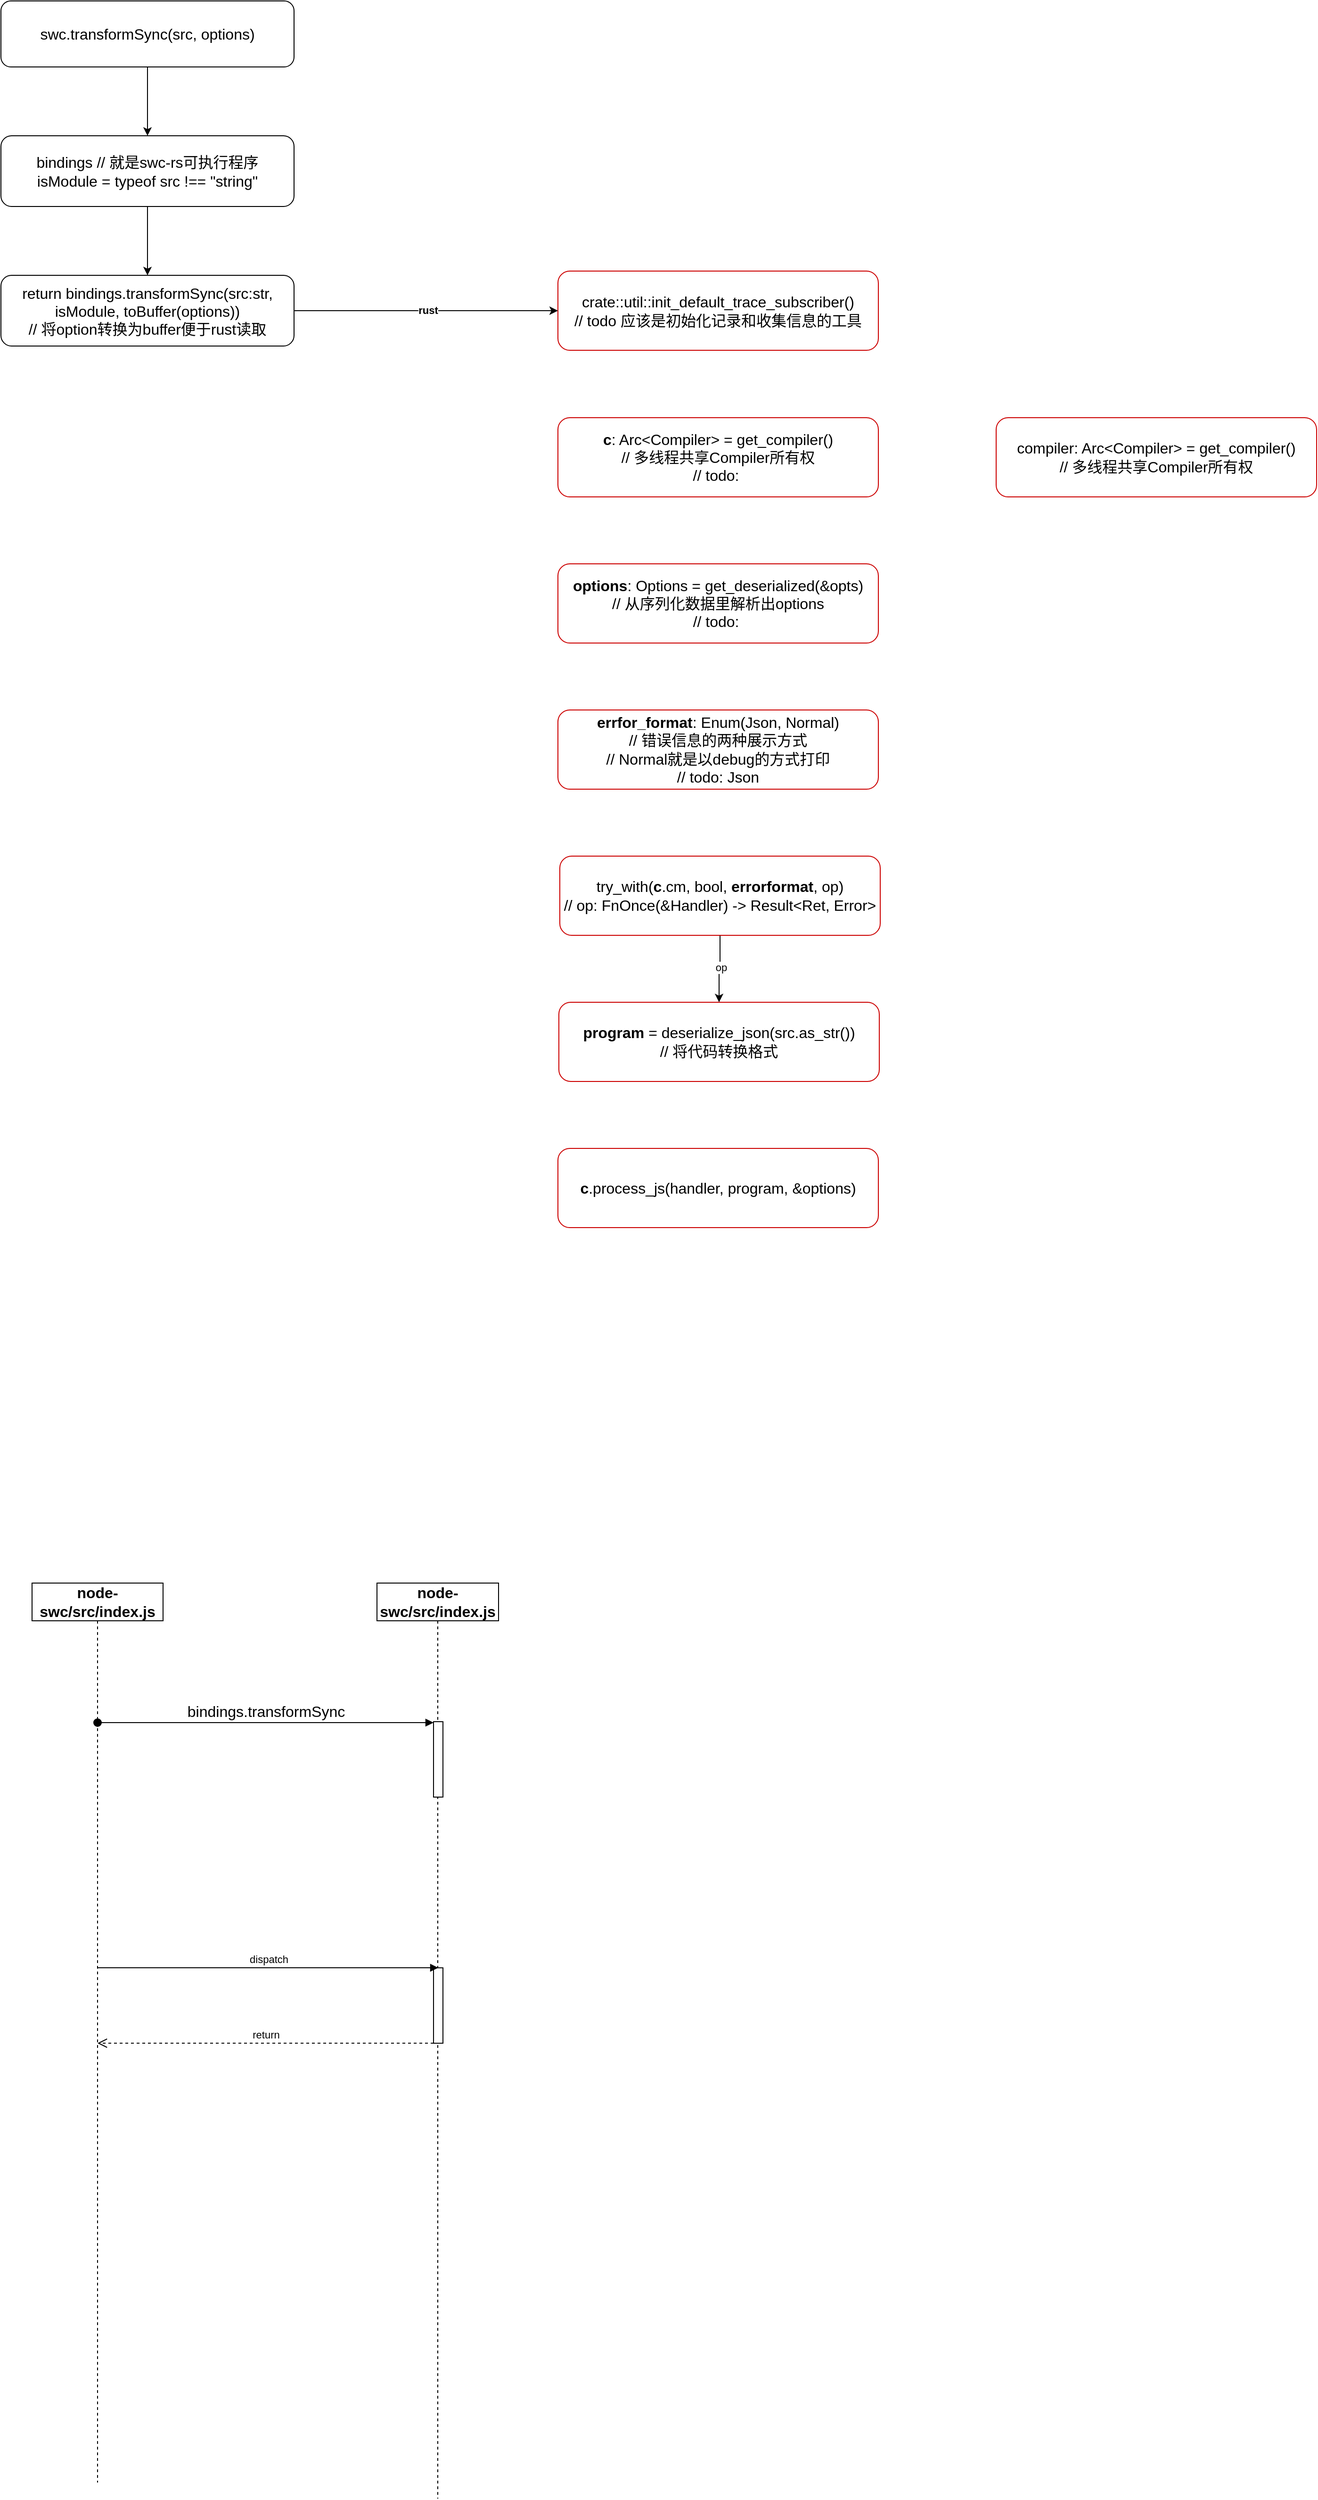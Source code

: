 <mxfile version="21.6.1" type="github">
  <diagram name="第 1 页" id="vicb9nob8JcBcUOfZWf1">
    <mxGraphModel dx="555" dy="669" grid="0" gridSize="14" guides="1" tooltips="1" connect="1" arrows="1" fold="1" page="0" pageScale="1" pageWidth="827" pageHeight="1169" math="0" shadow="0">
      <root>
        <mxCell id="0" />
        <mxCell id="1" parent="0" />
        <mxCell id="tv0lrHKJMZ2K0MkYr-PI-4" style="edgeStyle=orthogonalEdgeStyle;rounded=0;orthogonalLoop=1;jettySize=auto;html=1;exitX=0.5;exitY=1;exitDx=0;exitDy=0;entryX=0.5;entryY=0;entryDx=0;entryDy=0;" edge="1" parent="1" source="_YY484bC7Gj4B44uen5N-1" target="tv0lrHKJMZ2K0MkYr-PI-1">
          <mxGeometry relative="1" as="geometry" />
        </mxCell>
        <mxCell id="_YY484bC7Gj4B44uen5N-1" value="&lt;font style=&quot;font-size: 16px;&quot;&gt;swc.transformSync(src, options)&lt;/font&gt;" style="rounded=1;whiteSpace=wrap;html=1;" parent="1" vertex="1">
          <mxGeometry x="519" y="212" width="311" height="70" as="geometry" />
        </mxCell>
        <mxCell id="tv0lrHKJMZ2K0MkYr-PI-5" style="edgeStyle=orthogonalEdgeStyle;rounded=0;orthogonalLoop=1;jettySize=auto;html=1;exitX=0.5;exitY=1;exitDx=0;exitDy=0;entryX=0.5;entryY=0;entryDx=0;entryDy=0;" edge="1" parent="1" source="tv0lrHKJMZ2K0MkYr-PI-1" target="tv0lrHKJMZ2K0MkYr-PI-2">
          <mxGeometry relative="1" as="geometry" />
        </mxCell>
        <mxCell id="tv0lrHKJMZ2K0MkYr-PI-1" value="&lt;font style=&quot;font-size: 16px;&quot;&gt;bindings // 就是swc-rs可执行程序&lt;br&gt;isModule = typeof src !== &quot;string&quot;&lt;br&gt;&lt;/font&gt;" style="rounded=1;whiteSpace=wrap;html=1;" vertex="1" parent="1">
          <mxGeometry x="519" y="355" width="311" height="75" as="geometry" />
        </mxCell>
        <mxCell id="tv0lrHKJMZ2K0MkYr-PI-7" style="edgeStyle=orthogonalEdgeStyle;rounded=0;orthogonalLoop=1;jettySize=auto;html=1;exitX=1;exitY=0.5;exitDx=0;exitDy=0;entryX=0;entryY=0.5;entryDx=0;entryDy=0;" edge="1" parent="1" source="tv0lrHKJMZ2K0MkYr-PI-2" target="tv0lrHKJMZ2K0MkYr-PI-6">
          <mxGeometry relative="1" as="geometry" />
        </mxCell>
        <mxCell id="tv0lrHKJMZ2K0MkYr-PI-8" value="rust" style="edgeLabel;html=1;align=center;verticalAlign=middle;resizable=0;points=[];fontStyle=1" vertex="1" connectable="0" parent="tv0lrHKJMZ2K0MkYr-PI-7">
          <mxGeometry x="0.015" y="-1" relative="1" as="geometry">
            <mxPoint y="-2" as="offset" />
          </mxGeometry>
        </mxCell>
        <mxCell id="tv0lrHKJMZ2K0MkYr-PI-2" value="&lt;font style=&quot;font-size: 16px;&quot;&gt;return bindings.transformSync(src:str,&lt;br&gt;isModule, toBuffer(options))&lt;br&gt;// 将option转换为buffer便于rust读取&lt;br&gt;&lt;/font&gt;" style="rounded=1;whiteSpace=wrap;html=1;" vertex="1" parent="1">
          <mxGeometry x="519" y="503" width="311" height="75" as="geometry" />
        </mxCell>
        <mxCell id="tv0lrHKJMZ2K0MkYr-PI-6" value="&lt;font style=&quot;font-size: 16px;&quot;&gt;crate::util::init_default_trace_subscriber()&lt;br&gt;// todo 应该是初始化记录和收集信息的工具&lt;br&gt;&lt;/font&gt;" style="rounded=1;whiteSpace=wrap;html=1;strokeColor=#CC0000;" vertex="1" parent="1">
          <mxGeometry x="1110" y="498.5" width="340" height="84" as="geometry" />
        </mxCell>
        <mxCell id="tv0lrHKJMZ2K0MkYr-PI-9" value="&lt;font style=&quot;font-size: 16px;&quot;&gt;&lt;b&gt;c&lt;/b&gt;: Arc&amp;lt;Compiler&amp;gt; = get_compiler()&lt;br&gt;// 多线程共享Compiler所有权&lt;br&gt;// todo:&amp;nbsp;&lt;br&gt;&lt;/font&gt;" style="rounded=1;whiteSpace=wrap;html=1;strokeColor=#CC0000;" vertex="1" parent="1">
          <mxGeometry x="1110" y="654" width="340" height="84" as="geometry" />
        </mxCell>
        <mxCell id="tv0lrHKJMZ2K0MkYr-PI-10" value="&lt;font style=&quot;font-size: 16px;&quot;&gt;compiler: Arc&amp;lt;Compiler&amp;gt; = get_compiler()&lt;br&gt;// 多线程共享Compiler所有权&lt;br&gt;&lt;/font&gt;" style="rounded=1;whiteSpace=wrap;html=1;strokeColor=#CC0000;" vertex="1" parent="1">
          <mxGeometry x="1575" y="654" width="340" height="84" as="geometry" />
        </mxCell>
        <mxCell id="tv0lrHKJMZ2K0MkYr-PI-11" value="&lt;font style=&quot;font-size: 16px;&quot;&gt;&lt;b&gt;options&lt;/b&gt;: Options = get_deserialized(&amp;amp;opts)&lt;br&gt;// 从序列化数据里解析出options&lt;br&gt;// todo:&amp;nbsp;&lt;br&gt;&lt;/font&gt;" style="rounded=1;whiteSpace=wrap;html=1;strokeColor=#CC0000;" vertex="1" parent="1">
          <mxGeometry x="1110" y="809" width="340" height="84" as="geometry" />
        </mxCell>
        <mxCell id="tv0lrHKJMZ2K0MkYr-PI-13" value="&lt;font style=&quot;font-size: 16px;&quot;&gt;&lt;b&gt;errfor_format&lt;/b&gt;: Enum(Json, Normal)&lt;br&gt;// 错误信息的两种展示方式&lt;br&gt;// Normal就是以debug的方式打印&lt;br&gt;// todo: Json&lt;br&gt;&lt;/font&gt;" style="rounded=1;whiteSpace=wrap;html=1;strokeColor=#CC0000;" vertex="1" parent="1">
          <mxGeometry x="1110" y="964" width="340" height="84" as="geometry" />
        </mxCell>
        <mxCell id="tv0lrHKJMZ2K0MkYr-PI-16" style="edgeStyle=orthogonalEdgeStyle;rounded=0;orthogonalLoop=1;jettySize=auto;html=1;exitX=0.5;exitY=1;exitDx=0;exitDy=0;entryX=0.5;entryY=0;entryDx=0;entryDy=0;" edge="1" parent="1" source="tv0lrHKJMZ2K0MkYr-PI-14" target="tv0lrHKJMZ2K0MkYr-PI-15">
          <mxGeometry relative="1" as="geometry" />
        </mxCell>
        <mxCell id="tv0lrHKJMZ2K0MkYr-PI-17" value="op" style="edgeLabel;html=1;align=center;verticalAlign=middle;resizable=0;points=[];" vertex="1" connectable="0" parent="tv0lrHKJMZ2K0MkYr-PI-16">
          <mxGeometry x="-0.057" y="1" relative="1" as="geometry">
            <mxPoint as="offset" />
          </mxGeometry>
        </mxCell>
        <mxCell id="tv0lrHKJMZ2K0MkYr-PI-14" value="&lt;font style=&quot;font-size: 16px;&quot;&gt;try_with(&lt;b&gt;c&lt;/b&gt;.cm, bool, &lt;b&gt;errorformat&lt;/b&gt;, op)&lt;br&gt;// op: FnOnce(&amp;amp;Handler) -&amp;gt; Result&amp;lt;Ret, Error&amp;gt;&lt;br&gt;&lt;/font&gt;" style="rounded=1;whiteSpace=wrap;html=1;strokeColor=#CC0000;" vertex="1" parent="1">
          <mxGeometry x="1112" y="1119" width="340" height="84" as="geometry" />
        </mxCell>
        <mxCell id="tv0lrHKJMZ2K0MkYr-PI-15" value="&lt;font style=&quot;font-size: 16px;&quot;&gt;&lt;b&gt;program&lt;/b&gt; = deserialize_json(src.as_str())&lt;br&gt;// 将代码转换格式&lt;br&gt;&lt;/font&gt;" style="rounded=1;whiteSpace=wrap;html=1;strokeColor=#CC0000;" vertex="1" parent="1">
          <mxGeometry x="1111" y="1274" width="340" height="84" as="geometry" />
        </mxCell>
        <mxCell id="tv0lrHKJMZ2K0MkYr-PI-18" value="&lt;font style=&quot;font-size: 16px;&quot;&gt;&lt;b&gt;c&lt;/b&gt;.process_js(handler, program, &amp;amp;options)&lt;br&gt;&lt;/font&gt;" style="rounded=1;whiteSpace=wrap;html=1;strokeColor=#CC0000;" vertex="1" parent="1">
          <mxGeometry x="1110" y="1429" width="340" height="84" as="geometry" />
        </mxCell>
        <mxCell id="tv0lrHKJMZ2K0MkYr-PI-26" value="&lt;b style=&quot;border-color: var(--border-color);&quot;&gt;&lt;font style=&quot;border-color: var(--border-color); font-size: 16px;&quot;&gt;node-swc/src/index.js&lt;/font&gt;&lt;/b&gt;" style="shape=umlLifeline;perimeter=lifelinePerimeter;whiteSpace=wrap;html=1;container=1;dropTarget=0;collapsible=0;recursiveResize=0;outlineConnect=0;portConstraint=eastwest;newEdgeStyle={&quot;edgeStyle&quot;:&quot;elbowEdgeStyle&quot;,&quot;elbow&quot;:&quot;vertical&quot;,&quot;curved&quot;:0,&quot;rounded&quot;:0};" vertex="1" parent="1">
          <mxGeometry x="552" y="1890" width="139" height="954" as="geometry" />
        </mxCell>
        <mxCell id="tv0lrHKJMZ2K0MkYr-PI-31" value="&lt;b&gt;&lt;font style=&quot;font-size: 16px;&quot;&gt;node-swc/src/index.js&lt;/font&gt;&lt;/b&gt;" style="shape=umlLifeline;perimeter=lifelinePerimeter;whiteSpace=wrap;html=1;container=1;dropTarget=0;collapsible=0;recursiveResize=0;outlineConnect=0;portConstraint=eastwest;newEdgeStyle={&quot;edgeStyle&quot;:&quot;elbowEdgeStyle&quot;,&quot;elbow&quot;:&quot;vertical&quot;,&quot;curved&quot;:0,&quot;rounded&quot;:0};" vertex="1" parent="1">
          <mxGeometry x="918" y="1890" width="129" height="971" as="geometry" />
        </mxCell>
        <mxCell id="tv0lrHKJMZ2K0MkYr-PI-32" value="" style="html=1;points=[];perimeter=orthogonalPerimeter;outlineConnect=0;targetShapes=umlLifeline;portConstraint=eastwest;newEdgeStyle={&quot;edgeStyle&quot;:&quot;elbowEdgeStyle&quot;,&quot;elbow&quot;:&quot;vertical&quot;,&quot;curved&quot;:0,&quot;rounded&quot;:0};" vertex="1" parent="tv0lrHKJMZ2K0MkYr-PI-31">
          <mxGeometry x="60" y="147" width="10" height="80" as="geometry" />
        </mxCell>
        <mxCell id="tv0lrHKJMZ2K0MkYr-PI-34" value="" style="html=1;points=[];perimeter=orthogonalPerimeter;outlineConnect=0;targetShapes=umlLifeline;portConstraint=eastwest;newEdgeStyle={&quot;edgeStyle&quot;:&quot;elbowEdgeStyle&quot;,&quot;elbow&quot;:&quot;vertical&quot;,&quot;curved&quot;:0,&quot;rounded&quot;:0};" vertex="1" parent="tv0lrHKJMZ2K0MkYr-PI-31">
          <mxGeometry x="60" y="408.07" width="10" height="80" as="geometry" />
        </mxCell>
        <mxCell id="tv0lrHKJMZ2K0MkYr-PI-33" value="&lt;font style=&quot;font-size: 16px;&quot;&gt;bindings.transformSync&lt;/font&gt;" style="html=1;verticalAlign=bottom;startArrow=oval;endArrow=block;startSize=8;edgeStyle=elbowEdgeStyle;elbow=vertical;curved=0;rounded=0;" edge="1" target="tv0lrHKJMZ2K0MkYr-PI-32" parent="1" source="tv0lrHKJMZ2K0MkYr-PI-26">
          <mxGeometry relative="1" as="geometry">
            <mxPoint x="918" y="2035" as="sourcePoint" />
            <Array as="points">
              <mxPoint x="838" y="2038" />
            </Array>
          </mxGeometry>
        </mxCell>
        <mxCell id="tv0lrHKJMZ2K0MkYr-PI-35" value="dispatch" style="html=1;verticalAlign=bottom;endArrow=block;edgeStyle=elbowEdgeStyle;elbow=vertical;curved=0;rounded=0;" edge="1" target="tv0lrHKJMZ2K0MkYr-PI-34" parent="1" source="tv0lrHKJMZ2K0MkYr-PI-26">
          <mxGeometry relative="1" as="geometry">
            <mxPoint x="908" y="2298.07" as="sourcePoint" />
            <Array as="points">
              <mxPoint x="759" y="2298" />
            </Array>
          </mxGeometry>
        </mxCell>
        <mxCell id="tv0lrHKJMZ2K0MkYr-PI-36" value="return" style="html=1;verticalAlign=bottom;endArrow=open;dashed=1;endSize=8;edgeStyle=elbowEdgeStyle;elbow=vertical;curved=0;rounded=0;" edge="1" source="tv0lrHKJMZ2K0MkYr-PI-34" parent="1" target="tv0lrHKJMZ2K0MkYr-PI-26">
          <mxGeometry relative="1" as="geometry">
            <mxPoint x="908" y="2373.07" as="targetPoint" />
            <Array as="points">
              <mxPoint x="835" y="2378" />
            </Array>
          </mxGeometry>
        </mxCell>
      </root>
    </mxGraphModel>
  </diagram>
</mxfile>
